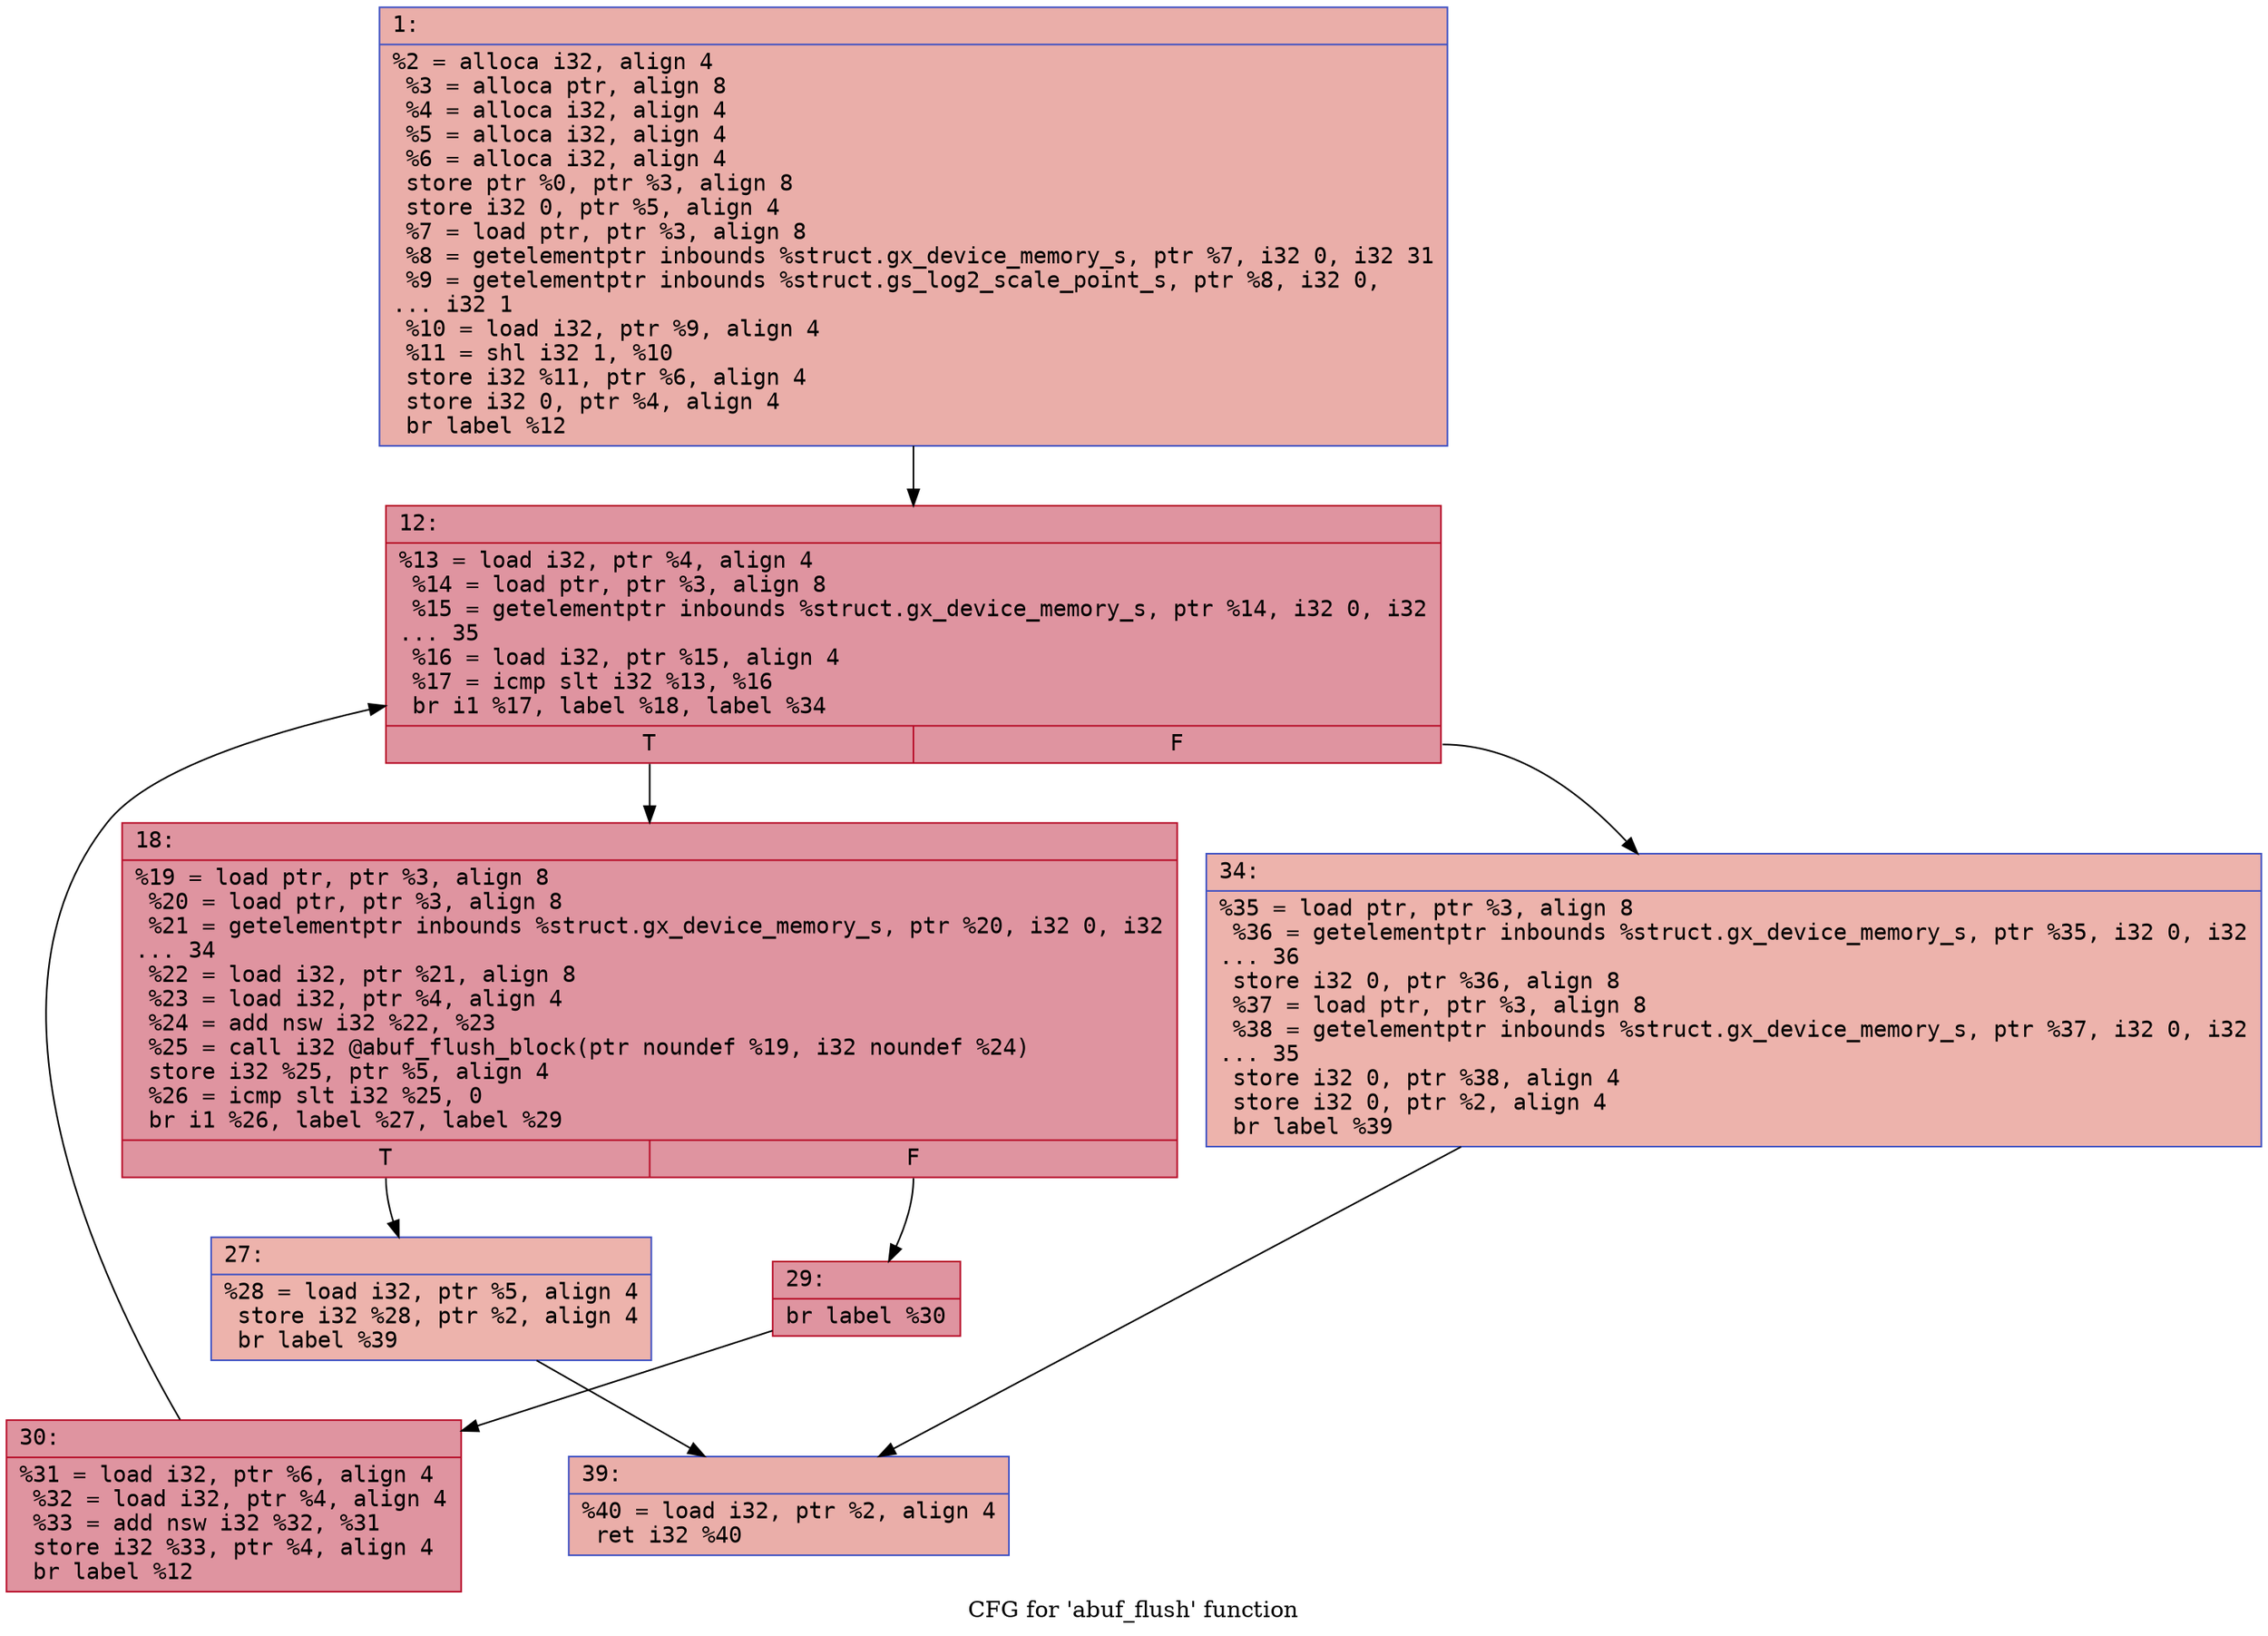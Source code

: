digraph "CFG for 'abuf_flush' function" {
	label="CFG for 'abuf_flush' function";

	Node0x600002aec050 [shape=record,color="#3d50c3ff", style=filled, fillcolor="#d0473d70" fontname="Courier",label="{1:\l|  %2 = alloca i32, align 4\l  %3 = alloca ptr, align 8\l  %4 = alloca i32, align 4\l  %5 = alloca i32, align 4\l  %6 = alloca i32, align 4\l  store ptr %0, ptr %3, align 8\l  store i32 0, ptr %5, align 4\l  %7 = load ptr, ptr %3, align 8\l  %8 = getelementptr inbounds %struct.gx_device_memory_s, ptr %7, i32 0, i32 31\l  %9 = getelementptr inbounds %struct.gs_log2_scale_point_s, ptr %8, i32 0,\l... i32 1\l  %10 = load i32, ptr %9, align 4\l  %11 = shl i32 1, %10\l  store i32 %11, ptr %6, align 4\l  store i32 0, ptr %4, align 4\l  br label %12\l}"];
	Node0x600002aec050 -> Node0x600002aec0a0[tooltip="1 -> 12\nProbability 100.00%" ];
	Node0x600002aec0a0 [shape=record,color="#b70d28ff", style=filled, fillcolor="#b70d2870" fontname="Courier",label="{12:\l|  %13 = load i32, ptr %4, align 4\l  %14 = load ptr, ptr %3, align 8\l  %15 = getelementptr inbounds %struct.gx_device_memory_s, ptr %14, i32 0, i32\l... 35\l  %16 = load i32, ptr %15, align 4\l  %17 = icmp slt i32 %13, %16\l  br i1 %17, label %18, label %34\l|{<s0>T|<s1>F}}"];
	Node0x600002aec0a0:s0 -> Node0x600002aec0f0[tooltip="12 -> 18\nProbability 96.88%" ];
	Node0x600002aec0a0:s1 -> Node0x600002aec230[tooltip="12 -> 34\nProbability 3.12%" ];
	Node0x600002aec0f0 [shape=record,color="#b70d28ff", style=filled, fillcolor="#b70d2870" fontname="Courier",label="{18:\l|  %19 = load ptr, ptr %3, align 8\l  %20 = load ptr, ptr %3, align 8\l  %21 = getelementptr inbounds %struct.gx_device_memory_s, ptr %20, i32 0, i32\l... 34\l  %22 = load i32, ptr %21, align 8\l  %23 = load i32, ptr %4, align 4\l  %24 = add nsw i32 %22, %23\l  %25 = call i32 @abuf_flush_block(ptr noundef %19, i32 noundef %24)\l  store i32 %25, ptr %5, align 4\l  %26 = icmp slt i32 %25, 0\l  br i1 %26, label %27, label %29\l|{<s0>T|<s1>F}}"];
	Node0x600002aec0f0:s0 -> Node0x600002aec140[tooltip="18 -> 27\nProbability 3.12%" ];
	Node0x600002aec0f0:s1 -> Node0x600002aec190[tooltip="18 -> 29\nProbability 96.88%" ];
	Node0x600002aec140 [shape=record,color="#3d50c3ff", style=filled, fillcolor="#d6524470" fontname="Courier",label="{27:\l|  %28 = load i32, ptr %5, align 4\l  store i32 %28, ptr %2, align 4\l  br label %39\l}"];
	Node0x600002aec140 -> Node0x600002aec280[tooltip="27 -> 39\nProbability 100.00%" ];
	Node0x600002aec190 [shape=record,color="#b70d28ff", style=filled, fillcolor="#b70d2870" fontname="Courier",label="{29:\l|  br label %30\l}"];
	Node0x600002aec190 -> Node0x600002aec1e0[tooltip="29 -> 30\nProbability 100.00%" ];
	Node0x600002aec1e0 [shape=record,color="#b70d28ff", style=filled, fillcolor="#b70d2870" fontname="Courier",label="{30:\l|  %31 = load i32, ptr %6, align 4\l  %32 = load i32, ptr %4, align 4\l  %33 = add nsw i32 %32, %31\l  store i32 %33, ptr %4, align 4\l  br label %12\l}"];
	Node0x600002aec1e0 -> Node0x600002aec0a0[tooltip="30 -> 12\nProbability 100.00%" ];
	Node0x600002aec230 [shape=record,color="#3d50c3ff", style=filled, fillcolor="#d6524470" fontname="Courier",label="{34:\l|  %35 = load ptr, ptr %3, align 8\l  %36 = getelementptr inbounds %struct.gx_device_memory_s, ptr %35, i32 0, i32\l... 36\l  store i32 0, ptr %36, align 8\l  %37 = load ptr, ptr %3, align 8\l  %38 = getelementptr inbounds %struct.gx_device_memory_s, ptr %37, i32 0, i32\l... 35\l  store i32 0, ptr %38, align 4\l  store i32 0, ptr %2, align 4\l  br label %39\l}"];
	Node0x600002aec230 -> Node0x600002aec280[tooltip="34 -> 39\nProbability 100.00%" ];
	Node0x600002aec280 [shape=record,color="#3d50c3ff", style=filled, fillcolor="#d0473d70" fontname="Courier",label="{39:\l|  %40 = load i32, ptr %2, align 4\l  ret i32 %40\l}"];
}
